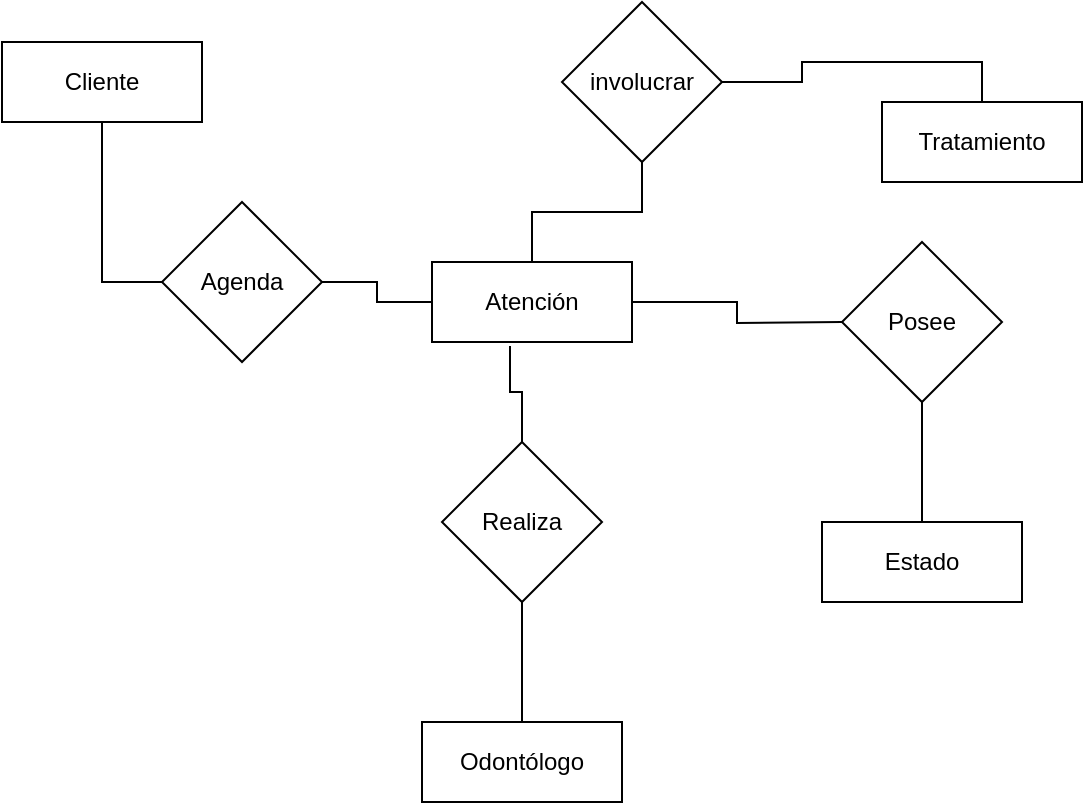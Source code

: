 <mxfile version="20.1.1" type="device"><diagram id="R2lEEEUBdFMjLlhIrx00" name="Page-1"><mxGraphModel dx="596" dy="684" grid="1" gridSize="10" guides="1" tooltips="1" connect="1" arrows="1" fold="1" page="1" pageScale="1" pageWidth="850" pageHeight="1100" math="0" shadow="0" extFonts="Permanent Marker^https://fonts.googleapis.com/css?family=Permanent+Marker"><root><mxCell id="0"/><mxCell id="1" parent="0"/><mxCell id="imFjGd40G69-RfsG_h6V-8" style="edgeStyle=orthogonalEdgeStyle;rounded=0;orthogonalLoop=1;jettySize=auto;html=1;exitX=0.5;exitY=1;exitDx=0;exitDy=0;entryX=0;entryY=0.5;entryDx=0;entryDy=0;endArrow=none;endFill=0;" edge="1" parent="1" source="imFjGd40G69-RfsG_h6V-1" target="imFjGd40G69-RfsG_h6V-7"><mxGeometry relative="1" as="geometry"/></mxCell><mxCell id="imFjGd40G69-RfsG_h6V-1" value="Cliente" style="whiteSpace=wrap;html=1;align=center;" vertex="1" parent="1"><mxGeometry x="210" y="120" width="100" height="40" as="geometry"/></mxCell><mxCell id="imFjGd40G69-RfsG_h6V-11" style="edgeStyle=orthogonalEdgeStyle;rounded=0;orthogonalLoop=1;jettySize=auto;html=1;exitX=0.5;exitY=0;exitDx=0;exitDy=0;entryX=0.5;entryY=1;entryDx=0;entryDy=0;endArrow=none;endFill=0;" edge="1" parent="1" source="imFjGd40G69-RfsG_h6V-2" target="imFjGd40G69-RfsG_h6V-10"><mxGeometry relative="1" as="geometry"/></mxCell><mxCell id="imFjGd40G69-RfsG_h6V-2" value="Odontólogo" style="whiteSpace=wrap;html=1;align=center;" vertex="1" parent="1"><mxGeometry x="420" y="460" width="100" height="40" as="geometry"/></mxCell><mxCell id="imFjGd40G69-RfsG_h6V-14" style="edgeStyle=orthogonalEdgeStyle;rounded=0;orthogonalLoop=1;jettySize=auto;html=1;exitX=0.5;exitY=0;exitDx=0;exitDy=0;endArrow=none;endFill=0;" edge="1" parent="1" source="imFjGd40G69-RfsG_h6V-3" target="imFjGd40G69-RfsG_h6V-13"><mxGeometry relative="1" as="geometry"/></mxCell><mxCell id="imFjGd40G69-RfsG_h6V-16" style="edgeStyle=orthogonalEdgeStyle;rounded=0;orthogonalLoop=1;jettySize=auto;html=1;exitX=1;exitY=0.5;exitDx=0;exitDy=0;endArrow=none;endFill=0;" edge="1" parent="1" source="imFjGd40G69-RfsG_h6V-3"><mxGeometry relative="1" as="geometry"><mxPoint x="630" y="260" as="targetPoint"/></mxGeometry></mxCell><mxCell id="imFjGd40G69-RfsG_h6V-3" value="Atención" style="whiteSpace=wrap;html=1;align=center;" vertex="1" parent="1"><mxGeometry x="425" y="230" width="100" height="40" as="geometry"/></mxCell><mxCell id="imFjGd40G69-RfsG_h6V-5" value="Tratamiento" style="whiteSpace=wrap;html=1;align=center;" vertex="1" parent="1"><mxGeometry x="650" y="150" width="100" height="40" as="geometry"/></mxCell><mxCell id="imFjGd40G69-RfsG_h6V-6" value="Estado" style="whiteSpace=wrap;html=1;align=center;" vertex="1" parent="1"><mxGeometry x="620" y="360" width="100" height="40" as="geometry"/></mxCell><mxCell id="imFjGd40G69-RfsG_h6V-9" style="edgeStyle=orthogonalEdgeStyle;rounded=0;orthogonalLoop=1;jettySize=auto;html=1;entryX=0;entryY=0.5;entryDx=0;entryDy=0;endArrow=none;endFill=0;" edge="1" parent="1" source="imFjGd40G69-RfsG_h6V-7" target="imFjGd40G69-RfsG_h6V-3"><mxGeometry relative="1" as="geometry"/></mxCell><mxCell id="imFjGd40G69-RfsG_h6V-7" value="Agenda" style="rhombus;whiteSpace=wrap;html=1;" vertex="1" parent="1"><mxGeometry x="290" y="200" width="80" height="80" as="geometry"/></mxCell><mxCell id="imFjGd40G69-RfsG_h6V-12" style="edgeStyle=orthogonalEdgeStyle;rounded=0;orthogonalLoop=1;jettySize=auto;html=1;exitX=0.5;exitY=0;exitDx=0;exitDy=0;entryX=0.39;entryY=1.05;entryDx=0;entryDy=0;entryPerimeter=0;endArrow=none;endFill=0;" edge="1" parent="1" source="imFjGd40G69-RfsG_h6V-10" target="imFjGd40G69-RfsG_h6V-3"><mxGeometry relative="1" as="geometry"/></mxCell><mxCell id="imFjGd40G69-RfsG_h6V-10" value="Realiza" style="rhombus;whiteSpace=wrap;html=1;" vertex="1" parent="1"><mxGeometry x="430" y="320" width="80" height="80" as="geometry"/></mxCell><mxCell id="imFjGd40G69-RfsG_h6V-15" style="edgeStyle=orthogonalEdgeStyle;rounded=0;orthogonalLoop=1;jettySize=auto;html=1;exitX=1;exitY=0.5;exitDx=0;exitDy=0;entryX=0.5;entryY=0;entryDx=0;entryDy=0;endArrow=none;endFill=0;" edge="1" parent="1" source="imFjGd40G69-RfsG_h6V-13" target="imFjGd40G69-RfsG_h6V-5"><mxGeometry relative="1" as="geometry"/></mxCell><mxCell id="imFjGd40G69-RfsG_h6V-13" value="involucrar" style="rhombus;whiteSpace=wrap;html=1;" vertex="1" parent="1"><mxGeometry x="490" y="100" width="80" height="80" as="geometry"/></mxCell><mxCell id="imFjGd40G69-RfsG_h6V-18" style="edgeStyle=orthogonalEdgeStyle;rounded=0;orthogonalLoop=1;jettySize=auto;html=1;entryX=0.5;entryY=0;entryDx=0;entryDy=0;endArrow=none;endFill=0;" edge="1" parent="1" source="imFjGd40G69-RfsG_h6V-17" target="imFjGd40G69-RfsG_h6V-6"><mxGeometry relative="1" as="geometry"/></mxCell><mxCell id="imFjGd40G69-RfsG_h6V-17" value="Posee" style="rhombus;whiteSpace=wrap;html=1;" vertex="1" parent="1"><mxGeometry x="630" y="220" width="80" height="80" as="geometry"/></mxCell></root></mxGraphModel></diagram></mxfile>